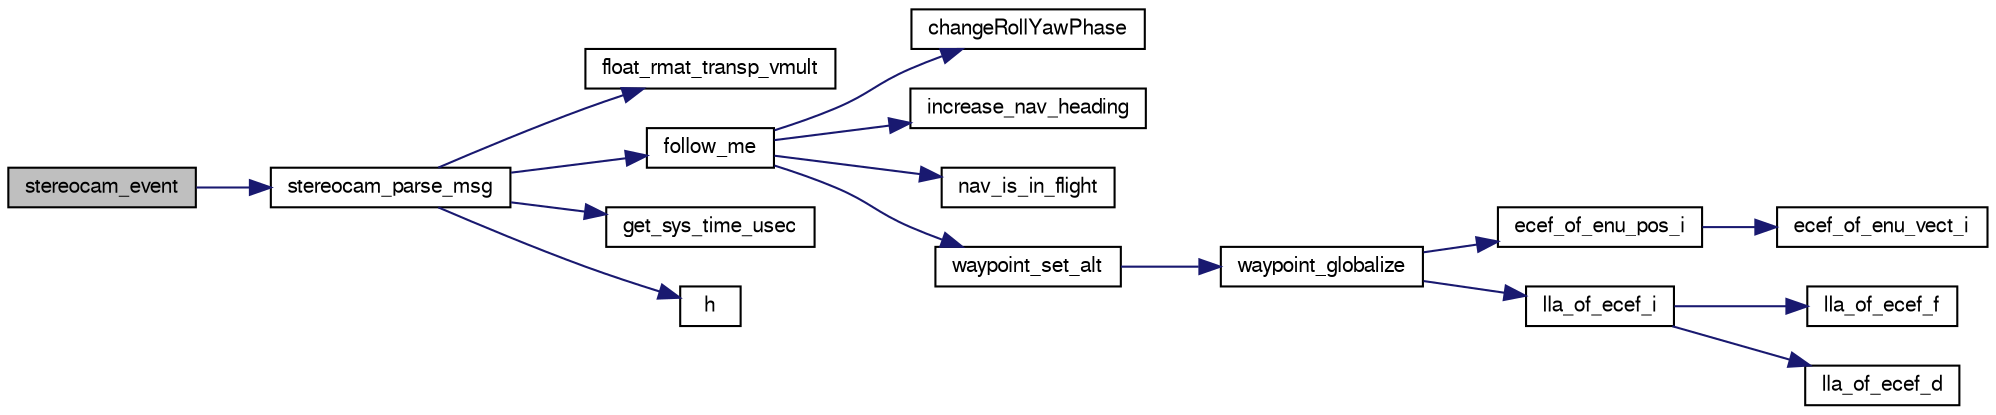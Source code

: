 digraph "stereocam_event"
{
  edge [fontname="FreeSans",fontsize="10",labelfontname="FreeSans",labelfontsize="10"];
  node [fontname="FreeSans",fontsize="10",shape=record];
  rankdir="LR";
  Node1 [label="stereocam_event",height=0.2,width=0.4,color="black", fillcolor="grey75", style="filled", fontcolor="black"];
  Node1 -> Node2 [color="midnightblue",fontsize="10",style="solid",fontname="FreeSans"];
  Node2 [label="stereocam_parse_msg",height=0.2,width=0.4,color="black", fillcolor="white", style="filled",URL="$stereocam_8c.html#a94fa0136a9ee836602da3816c515ed1f"];
  Node2 -> Node3 [color="midnightblue",fontsize="10",style="solid",fontname="FreeSans"];
  Node3 [label="float_rmat_transp_vmult",height=0.2,width=0.4,color="black", fillcolor="white", style="filled",URL="$group__math__algebra__float.html#gac852ba0c3ec48acfd8abaefbf933d4b6",tooltip="rotate 3D vector by transposed rotation matrix. "];
  Node2 -> Node4 [color="midnightblue",fontsize="10",style="solid",fontname="FreeSans"];
  Node4 [label="follow_me",height=0.2,width=0.4,color="black", fillcolor="white", style="filled",URL="$stereocam_2stereocam__follow__me_2follow__me_8c.html#a86b645981e64487edee42fa1bf3bc848"];
  Node4 -> Node5 [color="midnightblue",fontsize="10",style="solid",fontname="FreeSans"];
  Node5 [label="changeRollYawPhase",height=0.2,width=0.4,color="black", fillcolor="white", style="filled",URL="$stereocam_2stereocam__follow__me_2follow__me_8c.html#a807a6df05b0e6e375ccd7fa2dbc97fff"];
  Node4 -> Node6 [color="midnightblue",fontsize="10",style="solid",fontname="FreeSans"];
  Node6 [label="increase_nav_heading",height=0.2,width=0.4,color="black", fillcolor="white", style="filled",URL="$stereocam_2stereocam__follow__me_2follow__me_8c.html#ae1a9c8254b1c7c3d26e1545b937ed3da"];
  Node4 -> Node7 [color="midnightblue",fontsize="10",style="solid",fontname="FreeSans"];
  Node7 [label="nav_is_in_flight",height=0.2,width=0.4,color="black", fillcolor="white", style="filled",URL="$rotorcraft_2navigation_8c.html#a46063efd4dae5efe23d6c018af1917d1"];
  Node4 -> Node8 [color="midnightblue",fontsize="10",style="solid",fontname="FreeSans"];
  Node8 [label="waypoint_set_alt",height=0.2,width=0.4,color="black", fillcolor="white", style="filled",URL="$nav_2waypoints_8c.html#af3ed05c8671f668d9b6ef54d13d9c8b7",tooltip="Set altitude of waypoint in meters (above reference) "];
  Node8 -> Node9 [color="midnightblue",fontsize="10",style="solid",fontname="FreeSans"];
  Node9 [label="waypoint_globalize",height=0.2,width=0.4,color="black", fillcolor="white", style="filled",URL="$nav_2waypoints_8c.html#a10acece8582506367e9e9df3694bf31b",tooltip="update global LLA coordinates from its ENU coordinates "];
  Node9 -> Node10 [color="midnightblue",fontsize="10",style="solid",fontname="FreeSans"];
  Node10 [label="ecef_of_enu_pos_i",height=0.2,width=0.4,color="black", fillcolor="white", style="filled",URL="$group__math__geodetic__int.html#gaaeff7441301129ca712e828b9b4f474e",tooltip="Convert a local ENU position to ECEF. "];
  Node10 -> Node11 [color="midnightblue",fontsize="10",style="solid",fontname="FreeSans"];
  Node11 [label="ecef_of_enu_vect_i",height=0.2,width=0.4,color="black", fillcolor="white", style="filled",URL="$group__math__geodetic__int.html#gaabe6e63048c95afdffdd4a581dc5f2b8",tooltip="Rotate a vector from ENU to ECEF. "];
  Node9 -> Node12 [color="midnightblue",fontsize="10",style="solid",fontname="FreeSans"];
  Node12 [label="lla_of_ecef_i",height=0.2,width=0.4,color="black", fillcolor="white", style="filled",URL="$group__math__geodetic__int.html#gaea47a32071c2427f895fcb1df32c4e23",tooltip="Convert a ECEF to LLA. "];
  Node12 -> Node13 [color="midnightblue",fontsize="10",style="solid",fontname="FreeSans"];
  Node13 [label="lla_of_ecef_f",height=0.2,width=0.4,color="black", fillcolor="white", style="filled",URL="$pprz__geodetic__float_8c.html#adecd186d51b41b09f0cad928c0d2f68e"];
  Node12 -> Node14 [color="midnightblue",fontsize="10",style="solid",fontname="FreeSans"];
  Node14 [label="lla_of_ecef_d",height=0.2,width=0.4,color="black", fillcolor="white", style="filled",URL="$group__math__geodetic__double.html#ga9d3464ccabcd97db9fb4e1c7d25dfe16"];
  Node2 -> Node15 [color="midnightblue",fontsize="10",style="solid",fontname="FreeSans"];
  Node15 [label="get_sys_time_usec",height=0.2,width=0.4,color="black", fillcolor="white", style="filled",URL="$chibios_2mcu__periph_2sys__time__arch_8c.html#a7ddfef1f78a56c6b4c4c536b5d670bfb",tooltip="Get the time in microseconds since startup. "];
  Node2 -> Node16 [color="midnightblue",fontsize="10",style="solid",fontname="FreeSans"];
  Node16 [label="h",height=0.2,width=0.4,color="black", fillcolor="white", style="filled",URL="$UKF__Wind__Estimator_8c.html#a1b540e52aff26922bc43ff126fa35270"];
}
